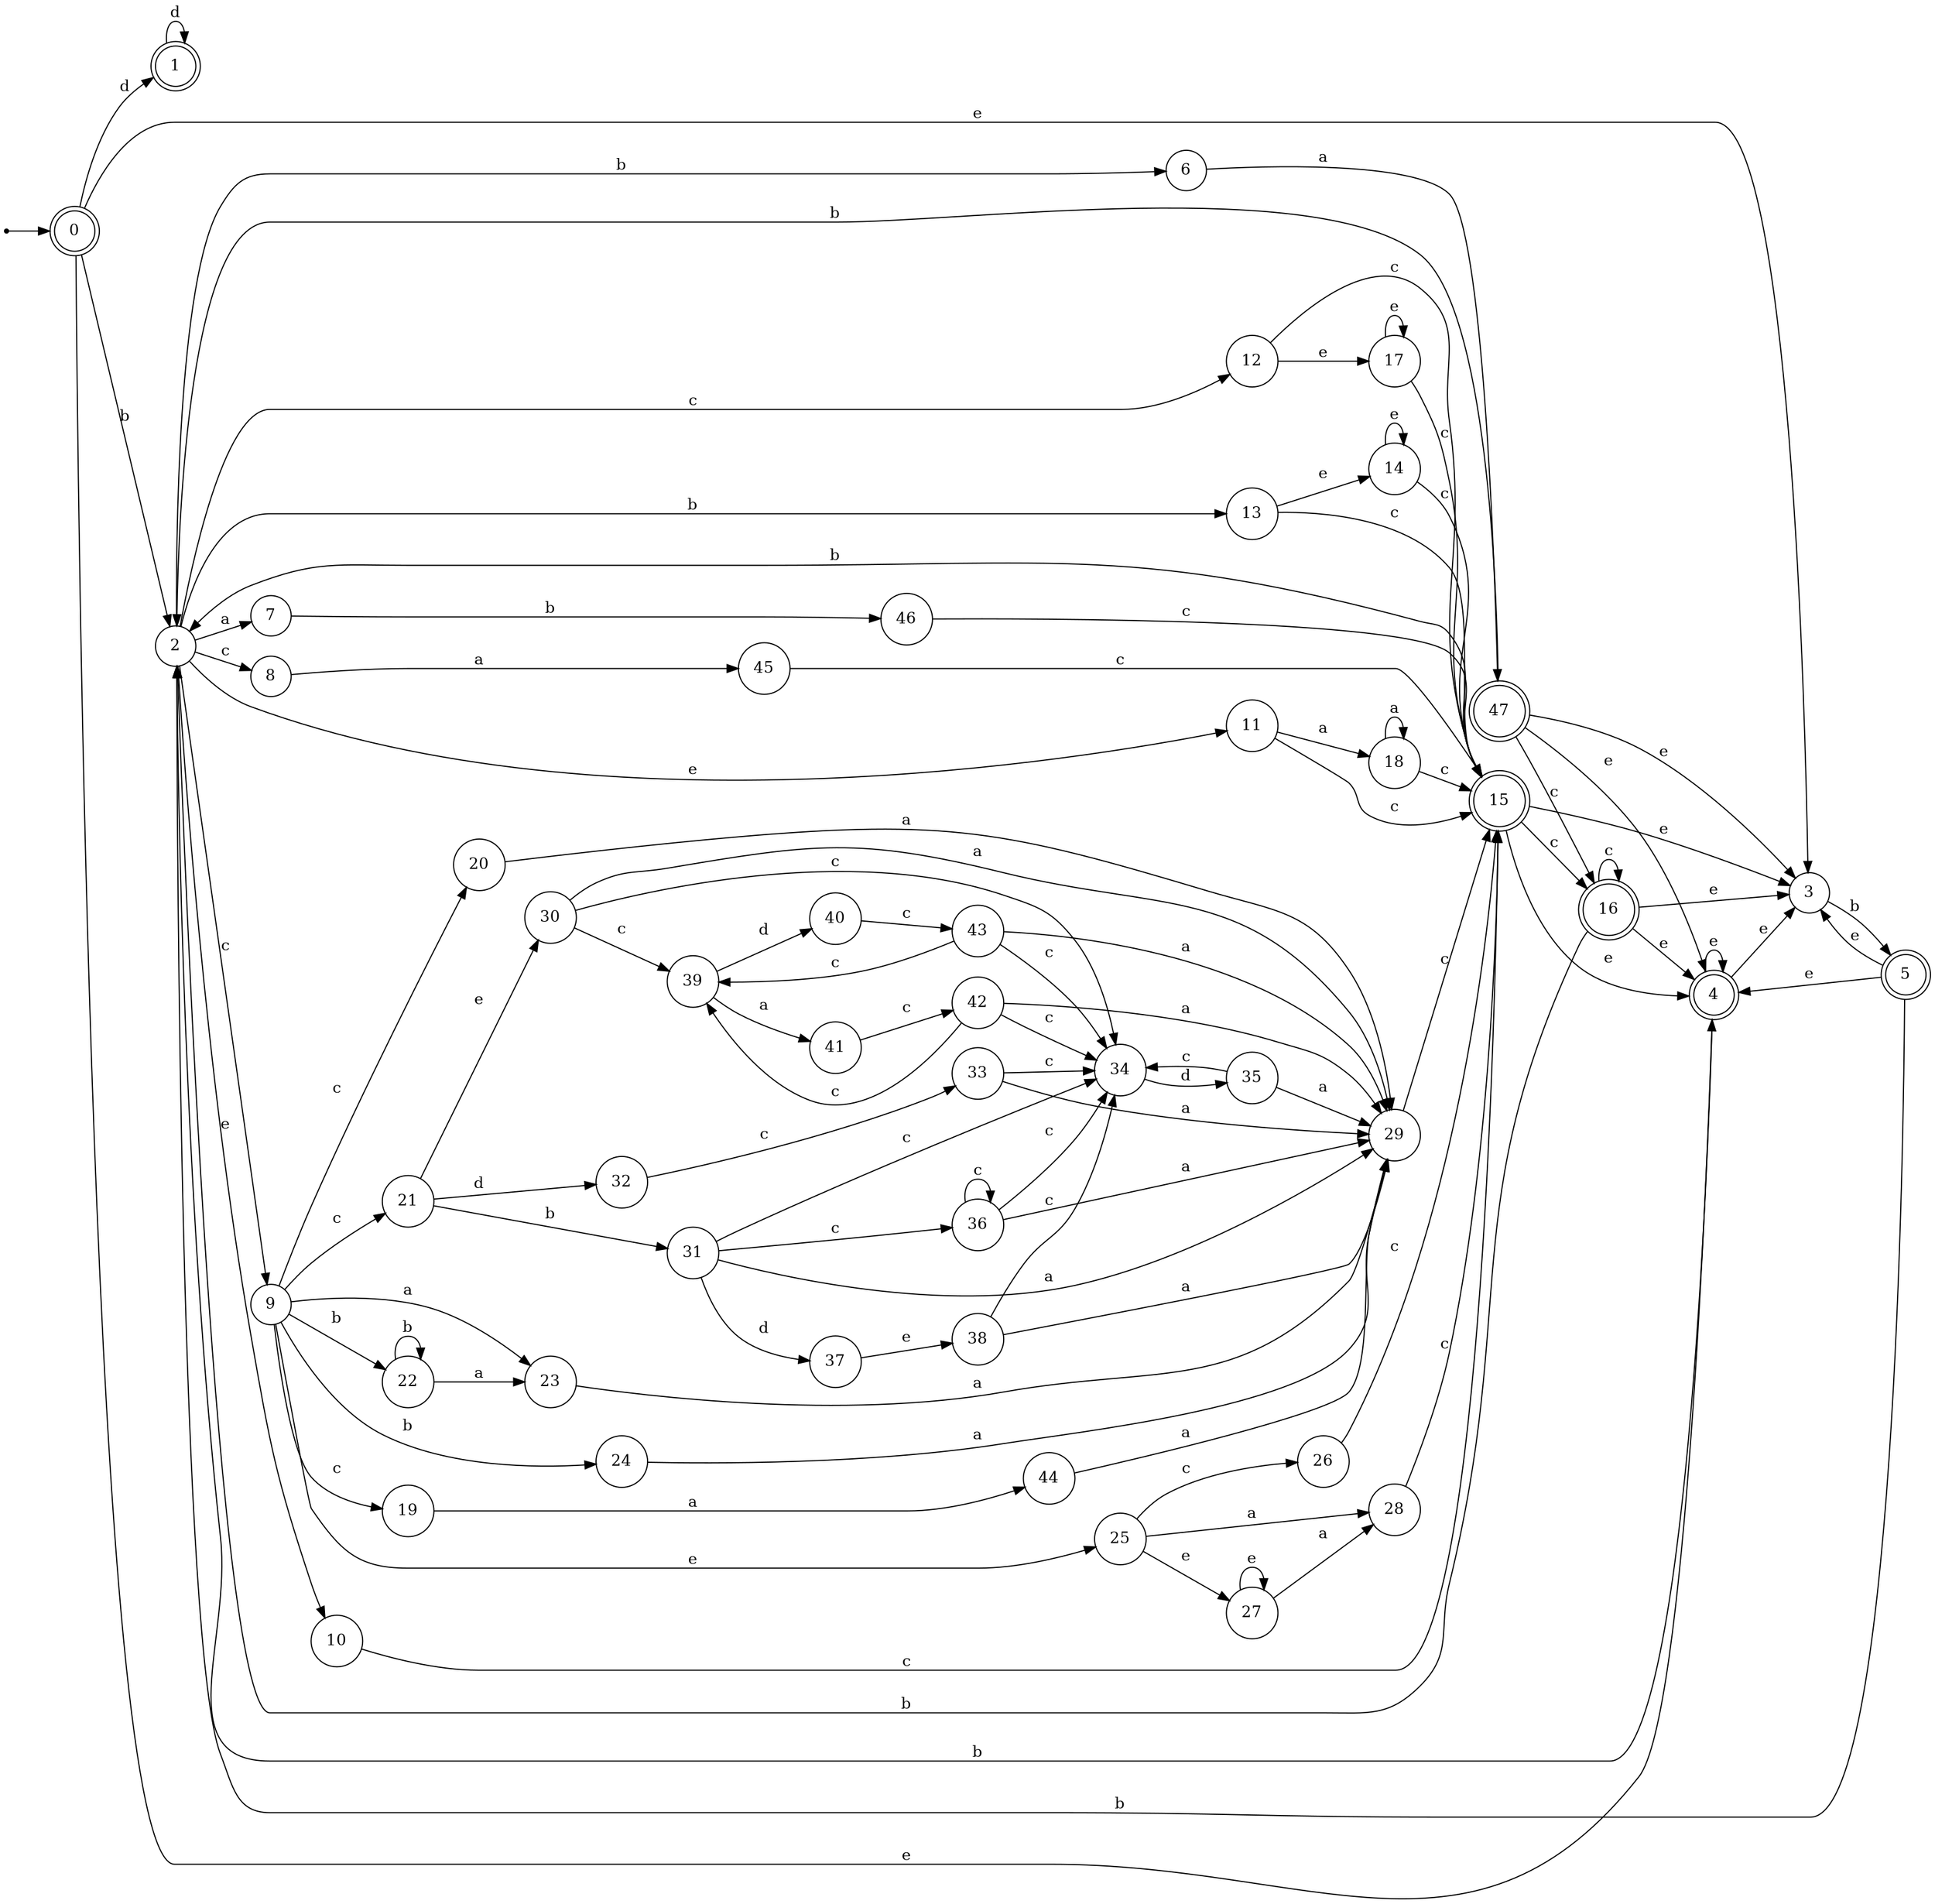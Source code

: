 digraph finite_state_machine {
rankdir=LR;
size="20,20";
node [shape = point]; "dummy0"
node [shape = doublecircle]; "0";"dummy0" -> "0";
node [shape = doublecircle]; "1";node [shape = circle]; "2";
node [shape = circle]; "3";
node [shape = doublecircle]; "4";node [shape = doublecircle]; "5";node [shape = circle]; "6";
node [shape = circle]; "7";
node [shape = circle]; "8";
node [shape = circle]; "9";
node [shape = circle]; "10";
node [shape = circle]; "11";
node [shape = circle]; "12";
node [shape = circle]; "13";
node [shape = circle]; "14";
node [shape = doublecircle]; "15";node [shape = doublecircle]; "16";node [shape = circle]; "17";
node [shape = circle]; "18";
node [shape = circle]; "19";
node [shape = circle]; "20";
node [shape = circle]; "21";
node [shape = circle]; "22";
node [shape = circle]; "23";
node [shape = circle]; "24";
node [shape = circle]; "25";
node [shape = circle]; "26";
node [shape = circle]; "27";
node [shape = circle]; "28";
node [shape = circle]; "29";
node [shape = circle]; "30";
node [shape = circle]; "31";
node [shape = circle]; "32";
node [shape = circle]; "33";
node [shape = circle]; "34";
node [shape = circle]; "35";
node [shape = circle]; "36";
node [shape = circle]; "37";
node [shape = circle]; "38";
node [shape = circle]; "39";
node [shape = circle]; "40";
node [shape = circle]; "41";
node [shape = circle]; "42";
node [shape = circle]; "43";
node [shape = circle]; "44";
node [shape = circle]; "45";
node [shape = circle]; "46";
node [shape = doublecircle]; "47";"0" -> "1" [label = "d"];
 "0" -> "2" [label = "b"];
 "0" -> "3" [label = "e"];
 "0" -> "4" [label = "e"];
 "4" -> "3" [label = "e"];
 "4" -> "4" [label = "e"];
 "4" -> "2" [label = "b"];
 "3" -> "5" [label = "b"];
 "5" -> "3" [label = "e"];
 "5" -> "4" [label = "e"];
 "5" -> "2" [label = "b"];
 "2" -> "13" [label = "b"];
 "2" -> "6" [label = "b"];
 "2" -> "7" [label = "a"];
 "2" -> "8" [label = "c"];
 "2" -> "9" [label = "c"];
 "2" -> "12" [label = "c"];
 "2" -> "10" [label = "e"];
 "2" -> "11" [label = "e"];
 "13" -> "14" [label = "e"];
 "13" -> "15" [label = "c"];
 "15" -> "2" [label = "b"];
 "15" -> "16" [label = "c"];
 "15" -> "3" [label = "e"];
 "15" -> "4" [label = "e"];
 "16" -> "16" [label = "c"];
 "16" -> "2" [label = "b"];
 "16" -> "3" [label = "e"];
 "16" -> "4" [label = "e"];
 "14" -> "14" [label = "e"];
 "14" -> "15" [label = "c"];
 "12" -> "17" [label = "e"];
 "12" -> "15" [label = "c"];
 "17" -> "17" [label = "e"];
 "17" -> "15" [label = "c"];
 "11" -> "18" [label = "a"];
 "11" -> "15" [label = "c"];
 "18" -> "18" [label = "a"];
 "18" -> "15" [label = "c"];
 "10" -> "15" [label = "c"];
 "9" -> "19" [label = "c"];
 "9" -> "20" [label = "c"];
 "9" -> "21" [label = "c"];
 "9" -> "24" [label = "b"];
 "9" -> "22" [label = "b"];
 "9" -> "23" [label = "a"];
 "9" -> "25" [label = "e"];
 "25" -> "26" [label = "c"];
 "25" -> "27" [label = "e"];
 "25" -> "28" [label = "a"];
 "28" -> "15" [label = "c"];
 "27" -> "27" [label = "e"];
 "27" -> "28" [label = "a"];
 "26" -> "15" [label = "c"];
 "24" -> "29" [label = "a"];
 "29" -> "15" [label = "c"];
 "23" -> "29" [label = "a"];
 "22" -> "22" [label = "b"];
 "22" -> "23" [label = "a"];
 "21" -> "30" [label = "e"];
 "21" -> "31" [label = "b"];
 "21" -> "32" [label = "d"];
 "32" -> "33" [label = "c"];
 "33" -> "34" [label = "c"];
 "33" -> "29" [label = "a"];
 "34" -> "35" [label = "d"];
 "35" -> "34" [label = "c"];
 "35" -> "29" [label = "a"];
 "31" -> "34" [label = "c"];
 "31" -> "36" [label = "c"];
 "31" -> "37" [label = "d"];
 "31" -> "29" [label = "a"];
 "37" -> "38" [label = "e"];
 "38" -> "34" [label = "c"];
 "38" -> "29" [label = "a"];
 "36" -> "34" [label = "c"];
 "36" -> "36" [label = "c"];
 "36" -> "29" [label = "a"];
 "30" -> "34" [label = "c"];
 "30" -> "39" [label = "c"];
 "30" -> "29" [label = "a"];
 "39" -> "40" [label = "d"];
 "39" -> "41" [label = "a"];
 "41" -> "42" [label = "c"];
 "42" -> "34" [label = "c"];
 "42" -> "39" [label = "c"];
 "42" -> "29" [label = "a"];
 "40" -> "43" [label = "c"];
 "43" -> "34" [label = "c"];
 "43" -> "39" [label = "c"];
 "43" -> "29" [label = "a"];
 "20" -> "29" [label = "a"];
 "19" -> "44" [label = "a"];
 "44" -> "29" [label = "a"];
 "8" -> "45" [label = "a"];
 "45" -> "15" [label = "c"];
 "7" -> "46" [label = "b"];
 "46" -> "15" [label = "c"];
 "6" -> "47" [label = "a"];
 "47" -> "2" [label = "b"];
 "47" -> "16" [label = "c"];
 "47" -> "3" [label = "e"];
 "47" -> "4" [label = "e"];
 "1" -> "1" [label = "d"];
 }

